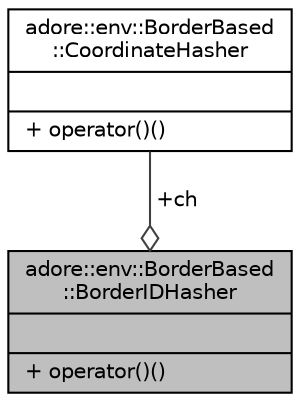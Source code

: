 digraph "adore::env::BorderBased::BorderIDHasher"
{
 // LATEX_PDF_SIZE
  edge [fontname="Helvetica",fontsize="10",labelfontname="Helvetica",labelfontsize="10"];
  node [fontname="Helvetica",fontsize="10",shape=record];
  Node1 [label="{adore::env::BorderBased\l::BorderIDHasher\n||+ operator()()\l}",height=0.2,width=0.4,color="black", fillcolor="grey75", style="filled", fontcolor="black",tooltip="a functor, which hashes a BorderID object -> std::unordered_set<BorderID,BorderIDHasher> amap(0);"];
  Node2 -> Node1 [color="grey25",fontsize="10",style="solid",label=" +ch" ,arrowhead="odiamond",fontname="Helvetica"];
  Node2 [label="{adore::env::BorderBased\l::CoordinateHasher\n||+ operator()()\l}",height=0.2,width=0.4,color="black", fillcolor="white", style="filled",URL="$structadore_1_1env_1_1BorderBased_1_1CoordinateHasher.html",tooltip="a functor, which hashes a Coordinate object -> std::unordered_set<Coordinate,CoordinateHasher> amap(0..."];
}
